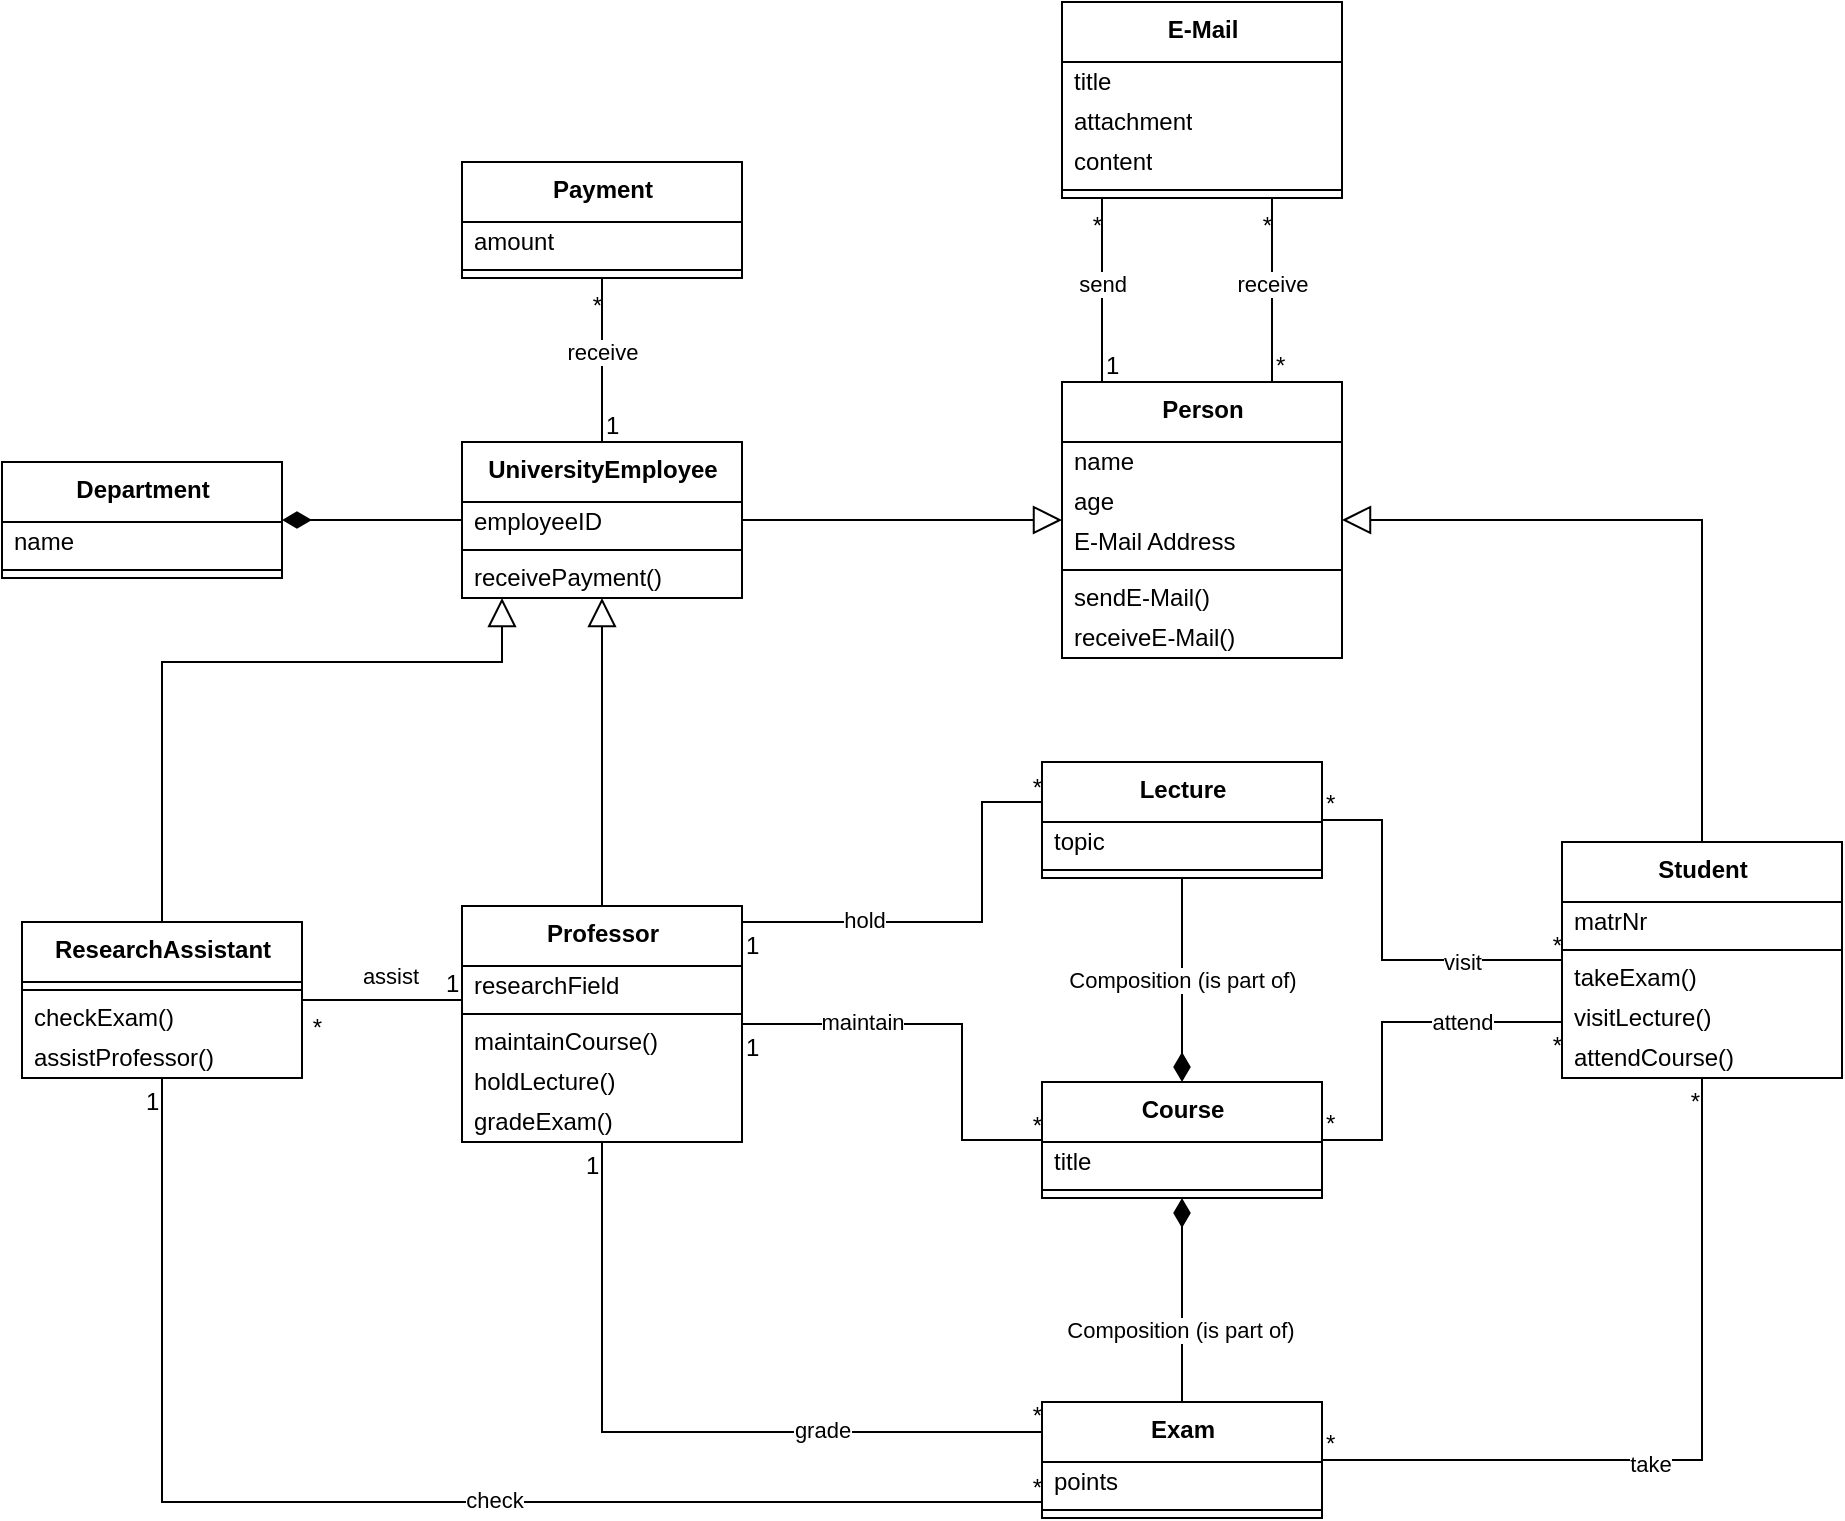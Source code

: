 <mxfile version="16.1.2" type="device"><diagram id="ejycNnF3_yX2dWswNFNc" name="Page-1"><mxGraphModel dx="1849" dy="2074" grid="1" gridSize="10" guides="1" tooltips="1" connect="1" arrows="1" fold="1" page="1" pageScale="1" pageWidth="827" pageHeight="1169" math="0" shadow="0"><root><mxCell id="0"/><mxCell id="1" parent="0"/><mxCell id="5nrAFJ0FWT2hc4hK9uRi-1" value="&lt;b&gt;Professor&lt;/b&gt;" style="swimlane;fontStyle=0;align=center;verticalAlign=top;childLayout=stackLayout;horizontal=1;startSize=30;horizontalStack=0;resizeParent=1;resizeParentMax=0;resizeLast=0;collapsible=0;marginBottom=0;html=1;" parent="1" vertex="1"><mxGeometry x="70" y="402" width="140" height="118" as="geometry"/></mxCell><mxCell id="sVfBJH7sD2IOY3-iXRqZ-21" value="researchField" style="text;html=1;strokeColor=none;fillColor=none;align=left;verticalAlign=middle;spacingLeft=4;spacingRight=4;overflow=hidden;rotatable=0;points=[[0,0.5],[1,0.5]];portConstraint=eastwest;" parent="5nrAFJ0FWT2hc4hK9uRi-1" vertex="1"><mxGeometry y="30" width="140" height="20" as="geometry"/></mxCell><mxCell id="5nrAFJ0FWT2hc4hK9uRi-6" value="" style="line;strokeWidth=1;fillColor=none;align=left;verticalAlign=middle;spacingTop=-1;spacingLeft=3;spacingRight=3;rotatable=0;labelPosition=right;points=[];portConstraint=eastwest;" parent="5nrAFJ0FWT2hc4hK9uRi-1" vertex="1"><mxGeometry y="50" width="140" height="8" as="geometry"/></mxCell><mxCell id="5nrAFJ0FWT2hc4hK9uRi-8" value="maintainCourse()" style="text;html=1;strokeColor=none;fillColor=none;align=left;verticalAlign=middle;spacingLeft=4;spacingRight=4;overflow=hidden;rotatable=0;points=[[0,0.5],[1,0.5]];portConstraint=eastwest;" parent="5nrAFJ0FWT2hc4hK9uRi-1" vertex="1"><mxGeometry y="58" width="140" height="20" as="geometry"/></mxCell><mxCell id="BZmbZU8JBR5yYKg5JN4S-12" value="holdLecture()" style="text;html=1;strokeColor=none;fillColor=none;align=left;verticalAlign=middle;spacingLeft=4;spacingRight=4;overflow=hidden;rotatable=0;points=[[0,0.5],[1,0.5]];portConstraint=eastwest;" parent="5nrAFJ0FWT2hc4hK9uRi-1" vertex="1"><mxGeometry y="78" width="140" height="20" as="geometry"/></mxCell><mxCell id="BZmbZU8JBR5yYKg5JN4S-45" value="gradeExam()" style="text;html=1;strokeColor=none;fillColor=none;align=left;verticalAlign=middle;spacingLeft=4;spacingRight=4;overflow=hidden;rotatable=0;points=[[0,0.5],[1,0.5]];portConstraint=eastwest;" parent="5nrAFJ0FWT2hc4hK9uRi-1" vertex="1"><mxGeometry y="98" width="140" height="20" as="geometry"/></mxCell><mxCell id="5nrAFJ0FWT2hc4hK9uRi-10" value="&lt;b&gt;Student&lt;/b&gt;" style="swimlane;fontStyle=0;align=center;verticalAlign=top;childLayout=stackLayout;horizontal=1;startSize=30;horizontalStack=0;resizeParent=1;resizeParentMax=0;resizeLast=0;collapsible=0;marginBottom=0;html=1;" parent="1" vertex="1"><mxGeometry x="620" y="370" width="140" height="118" as="geometry"/></mxCell><mxCell id="5nrAFJ0FWT2hc4hK9uRi-11" value="matrNr" style="text;html=1;strokeColor=none;fillColor=none;align=left;verticalAlign=middle;spacingLeft=4;spacingRight=4;overflow=hidden;rotatable=0;points=[[0,0.5],[1,0.5]];portConstraint=eastwest;" parent="5nrAFJ0FWT2hc4hK9uRi-10" vertex="1"><mxGeometry y="30" width="140" height="20" as="geometry"/></mxCell><mxCell id="5nrAFJ0FWT2hc4hK9uRi-12" value="" style="line;strokeWidth=1;fillColor=none;align=left;verticalAlign=middle;spacingTop=-1;spacingLeft=3;spacingRight=3;rotatable=0;labelPosition=right;points=[];portConstraint=eastwest;" parent="5nrAFJ0FWT2hc4hK9uRi-10" vertex="1"><mxGeometry y="50" width="140" height="8" as="geometry"/></mxCell><mxCell id="5nrAFJ0FWT2hc4hK9uRi-31" value="takeExam()" style="text;html=1;strokeColor=none;fillColor=none;align=left;verticalAlign=middle;spacingLeft=4;spacingRight=4;overflow=hidden;rotatable=0;points=[[0,0.5],[1,0.5]];portConstraint=eastwest;" parent="5nrAFJ0FWT2hc4hK9uRi-10" vertex="1"><mxGeometry y="58" width="140" height="20" as="geometry"/></mxCell><mxCell id="BZmbZU8JBR5yYKg5JN4S-5" value="visitLecture()" style="text;html=1;strokeColor=none;fillColor=none;align=left;verticalAlign=middle;spacingLeft=4;spacingRight=4;overflow=hidden;rotatable=0;points=[[0,0.5],[1,0.5]];portConstraint=eastwest;" parent="5nrAFJ0FWT2hc4hK9uRi-10" vertex="1"><mxGeometry y="78" width="140" height="20" as="geometry"/></mxCell><mxCell id="BZmbZU8JBR5yYKg5JN4S-6" value="attendCourse()" style="text;html=1;strokeColor=none;fillColor=none;align=left;verticalAlign=middle;spacingLeft=4;spacingRight=4;overflow=hidden;rotatable=0;points=[[0,0.5],[1,0.5]];portConstraint=eastwest;" parent="5nrAFJ0FWT2hc4hK9uRi-10" vertex="1"><mxGeometry y="98" width="140" height="20" as="geometry"/></mxCell><mxCell id="5nrAFJ0FWT2hc4hK9uRi-14" value="&lt;b&gt;Exam&lt;/b&gt;" style="swimlane;fontStyle=0;align=center;verticalAlign=top;childLayout=stackLayout;horizontal=1;startSize=30;horizontalStack=0;resizeParent=1;resizeParentMax=0;resizeLast=0;collapsible=0;marginBottom=0;html=1;" parent="1" vertex="1"><mxGeometry x="360" y="650" width="140" height="58" as="geometry"/></mxCell><mxCell id="5nrAFJ0FWT2hc4hK9uRi-15" value="points" style="text;html=1;strokeColor=none;fillColor=none;align=left;verticalAlign=middle;spacingLeft=4;spacingRight=4;overflow=hidden;rotatable=0;points=[[0,0.5],[1,0.5]];portConstraint=eastwest;" parent="5nrAFJ0FWT2hc4hK9uRi-14" vertex="1"><mxGeometry y="30" width="140" height="20" as="geometry"/></mxCell><mxCell id="5nrAFJ0FWT2hc4hK9uRi-16" value="" style="line;strokeWidth=1;fillColor=none;align=left;verticalAlign=middle;spacingTop=-1;spacingLeft=3;spacingRight=3;rotatable=0;labelPosition=right;points=[];portConstraint=eastwest;" parent="5nrAFJ0FWT2hc4hK9uRi-14" vertex="1"><mxGeometry y="50" width="140" height="8" as="geometry"/></mxCell><mxCell id="BZmbZU8JBR5yYKg5JN4S-16" style="edgeStyle=orthogonalEdgeStyle;rounded=0;orthogonalLoop=1;jettySize=auto;html=1;entryX=0.5;entryY=0;entryDx=0;entryDy=0;endArrow=none;endFill=0;startArrow=diamondThin;startFill=1;startSize=12;" parent="1" source="5nrAFJ0FWT2hc4hK9uRi-18" target="5nrAFJ0FWT2hc4hK9uRi-14" edge="1"><mxGeometry relative="1" as="geometry"/></mxCell><mxCell id="BZmbZU8JBR5yYKg5JN4S-17" value="Composition (is part of)" style="edgeLabel;html=1;align=center;verticalAlign=middle;resizable=0;points=[];" parent="BZmbZU8JBR5yYKg5JN4S-16" vertex="1" connectable="0"><mxGeometry x="0.297" y="-1" relative="1" as="geometry"><mxPoint as="offset"/></mxGeometry></mxCell><mxCell id="BZmbZU8JBR5yYKg5JN4S-19" value="&lt;span style=&quot;color: rgb(0 , 0 , 0) ; font-family: &amp;#34;helvetica&amp;#34; ; font-size: 11px ; font-style: normal ; font-weight: 400 ; letter-spacing: normal ; text-align: center ; text-indent: 0px ; text-transform: none ; word-spacing: 0px ; background-color: rgb(255 , 255 , 255) ; display: inline ; float: none&quot;&gt;Composition (is part of)&lt;/span&gt;" style="edgeStyle=orthogonalEdgeStyle;rounded=0;orthogonalLoop=1;jettySize=auto;html=1;startArrow=diamondThin;startFill=1;endArrow=none;endFill=0;startSize=12;" parent="1" source="5nrAFJ0FWT2hc4hK9uRi-18" target="5nrAFJ0FWT2hc4hK9uRi-46" edge="1"><mxGeometry relative="1" as="geometry"/></mxCell><mxCell id="5nrAFJ0FWT2hc4hK9uRi-18" value="&lt;b&gt;Course&lt;/b&gt;" style="swimlane;fontStyle=0;align=center;verticalAlign=top;childLayout=stackLayout;horizontal=1;startSize=30;horizontalStack=0;resizeParent=1;resizeParentMax=0;resizeLast=0;collapsible=0;marginBottom=0;html=1;" parent="1" vertex="1"><mxGeometry x="360" y="490" width="140" height="58" as="geometry"/></mxCell><mxCell id="5nrAFJ0FWT2hc4hK9uRi-19" value="title" style="text;html=1;strokeColor=none;fillColor=none;align=left;verticalAlign=middle;spacingLeft=4;spacingRight=4;overflow=hidden;rotatable=0;points=[[0,0.5],[1,0.5]];portConstraint=eastwest;" parent="5nrAFJ0FWT2hc4hK9uRi-18" vertex="1"><mxGeometry y="30" width="140" height="20" as="geometry"/></mxCell><mxCell id="5nrAFJ0FWT2hc4hK9uRi-20" value="" style="line;strokeWidth=1;fillColor=none;align=left;verticalAlign=middle;spacingTop=-1;spacingLeft=3;spacingRight=3;rotatable=0;labelPosition=right;points=[];portConstraint=eastwest;" parent="5nrAFJ0FWT2hc4hK9uRi-18" vertex="1"><mxGeometry y="50" width="140" height="8" as="geometry"/></mxCell><mxCell id="5nrAFJ0FWT2hc4hK9uRi-34" style="edgeStyle=orthogonalEdgeStyle;rounded=0;orthogonalLoop=1;jettySize=auto;html=1;endArrow=none;endFill=0;startArrow=block;startFill=0;endSize=6;startSize=12;" parent="1" source="5nrAFJ0FWT2hc4hK9uRi-22" target="5nrAFJ0FWT2hc4hK9uRi-10" edge="1"><mxGeometry relative="1" as="geometry"/></mxCell><mxCell id="5nrAFJ0FWT2hc4hK9uRi-42" style="edgeStyle=orthogonalEdgeStyle;rounded=0;orthogonalLoop=1;jettySize=auto;html=1;startArrow=block;startFill=0;endArrow=none;endFill=0;startSize=12;endSize=6;" parent="1" source="5nrAFJ0FWT2hc4hK9uRi-22" target="5nrAFJ0FWT2hc4hK9uRi-35" edge="1"><mxGeometry relative="1" as="geometry"/></mxCell><mxCell id="5nrAFJ0FWT2hc4hK9uRi-22" value="&lt;b&gt;Person&lt;/b&gt;" style="swimlane;fontStyle=0;align=center;verticalAlign=top;childLayout=stackLayout;horizontal=1;startSize=30;horizontalStack=0;resizeParent=1;resizeParentMax=0;resizeLast=0;collapsible=0;marginBottom=0;html=1;" parent="1" vertex="1"><mxGeometry x="370" y="140" width="140" height="138" as="geometry"/></mxCell><mxCell id="5nrAFJ0FWT2hc4hK9uRi-30" value="name" style="text;html=1;strokeColor=none;fillColor=none;align=left;verticalAlign=middle;spacingLeft=4;spacingRight=4;overflow=hidden;rotatable=0;points=[[0,0.5],[1,0.5]];portConstraint=eastwest;" parent="5nrAFJ0FWT2hc4hK9uRi-22" vertex="1"><mxGeometry y="30" width="140" height="20" as="geometry"/></mxCell><mxCell id="5nrAFJ0FWT2hc4hK9uRi-23" value="age" style="text;html=1;strokeColor=none;fillColor=none;align=left;verticalAlign=middle;spacingLeft=4;spacingRight=4;overflow=hidden;rotatable=0;points=[[0,0.5],[1,0.5]];portConstraint=eastwest;" parent="5nrAFJ0FWT2hc4hK9uRi-22" vertex="1"><mxGeometry y="50" width="140" height="20" as="geometry"/></mxCell><mxCell id="BZmbZU8JBR5yYKg5JN4S-31" value="E-Mail Address" style="text;html=1;strokeColor=none;fillColor=none;align=left;verticalAlign=middle;spacingLeft=4;spacingRight=4;overflow=hidden;rotatable=0;points=[[0,0.5],[1,0.5]];portConstraint=eastwest;" parent="5nrAFJ0FWT2hc4hK9uRi-22" vertex="1"><mxGeometry y="70" width="140" height="20" as="geometry"/></mxCell><mxCell id="5nrAFJ0FWT2hc4hK9uRi-24" value="" style="line;strokeWidth=1;fillColor=none;align=left;verticalAlign=middle;spacingTop=-1;spacingLeft=3;spacingRight=3;rotatable=0;labelPosition=right;points=[];portConstraint=eastwest;" parent="5nrAFJ0FWT2hc4hK9uRi-22" vertex="1"><mxGeometry y="90" width="140" height="8" as="geometry"/></mxCell><mxCell id="BZmbZU8JBR5yYKg5JN4S-30" value="sendE-Mail()" style="text;html=1;strokeColor=none;fillColor=none;align=left;verticalAlign=middle;spacingLeft=4;spacingRight=4;overflow=hidden;rotatable=0;points=[[0,0.5],[1,0.5]];portConstraint=eastwest;" parent="5nrAFJ0FWT2hc4hK9uRi-22" vertex="1"><mxGeometry y="98" width="140" height="20" as="geometry"/></mxCell><mxCell id="5nrAFJ0FWT2hc4hK9uRi-25" value="receiveE-Mail()" style="text;html=1;strokeColor=none;fillColor=none;align=left;verticalAlign=middle;spacingLeft=4;spacingRight=4;overflow=hidden;rotatable=0;points=[[0,0.5],[1,0.5]];portConstraint=eastwest;" parent="5nrAFJ0FWT2hc4hK9uRi-22" vertex="1"><mxGeometry y="118" width="140" height="20" as="geometry"/></mxCell><mxCell id="5nrAFJ0FWT2hc4hK9uRi-26" value="&lt;b&gt;ResearchAssistant&lt;/b&gt;" style="swimlane;fontStyle=0;align=center;verticalAlign=top;childLayout=stackLayout;horizontal=1;startSize=30;horizontalStack=0;resizeParent=1;resizeParentMax=0;resizeLast=0;collapsible=0;marginBottom=0;html=1;" parent="1" vertex="1"><mxGeometry x="-150" y="410" width="140" height="78" as="geometry"/></mxCell><mxCell id="5nrAFJ0FWT2hc4hK9uRi-28" value="" style="line;strokeWidth=1;fillColor=none;align=left;verticalAlign=middle;spacingTop=-1;spacingLeft=3;spacingRight=3;rotatable=0;labelPosition=right;points=[];portConstraint=eastwest;" parent="5nrAFJ0FWT2hc4hK9uRi-26" vertex="1"><mxGeometry y="30" width="140" height="8" as="geometry"/></mxCell><mxCell id="BZmbZU8JBR5yYKg5JN4S-42" value="checkExam()" style="text;html=1;strokeColor=none;fillColor=none;align=left;verticalAlign=middle;spacingLeft=4;spacingRight=4;overflow=hidden;rotatable=0;points=[[0,0.5],[1,0.5]];portConstraint=eastwest;" parent="5nrAFJ0FWT2hc4hK9uRi-26" vertex="1"><mxGeometry y="38" width="140" height="20" as="geometry"/></mxCell><mxCell id="5nrAFJ0FWT2hc4hK9uRi-29" value="assistProfessor()" style="text;html=1;strokeColor=none;fillColor=none;align=left;verticalAlign=middle;spacingLeft=4;spacingRight=4;overflow=hidden;rotatable=0;points=[[0,0.5],[1,0.5]];portConstraint=eastwest;" parent="5nrAFJ0FWT2hc4hK9uRi-26" vertex="1"><mxGeometry y="58" width="140" height="20" as="geometry"/></mxCell><mxCell id="5nrAFJ0FWT2hc4hK9uRi-44" style="edgeStyle=orthogonalEdgeStyle;rounded=0;orthogonalLoop=1;jettySize=auto;html=1;startArrow=block;startFill=0;endArrow=none;endFill=0;startSize=12;endSize=6;entryX=0.5;entryY=0;entryDx=0;entryDy=0;" parent="1" source="5nrAFJ0FWT2hc4hK9uRi-35" target="5nrAFJ0FWT2hc4hK9uRi-1" edge="1"><mxGeometry relative="1" as="geometry"><Array as="points"><mxPoint x="140" y="320"/><mxPoint x="140" y="320"/></Array></mxGeometry></mxCell><mxCell id="5nrAFJ0FWT2hc4hK9uRi-45" style="edgeStyle=orthogonalEdgeStyle;rounded=0;orthogonalLoop=1;jettySize=auto;html=1;entryX=0.5;entryY=0;entryDx=0;entryDy=0;startArrow=block;startFill=0;endArrow=none;endFill=0;startSize=12;endSize=6;" parent="1" source="5nrAFJ0FWT2hc4hK9uRi-35" target="5nrAFJ0FWT2hc4hK9uRi-26" edge="1"><mxGeometry relative="1" as="geometry"><Array as="points"><mxPoint x="90" y="280"/><mxPoint x="-80" y="280"/></Array></mxGeometry></mxCell><mxCell id="5nrAFJ0FWT2hc4hK9uRi-35" value="&lt;b&gt;UniversityEmployee&lt;/b&gt;" style="swimlane;fontStyle=0;align=center;verticalAlign=top;childLayout=stackLayout;horizontal=1;startSize=30;horizontalStack=0;resizeParent=1;resizeParentMax=0;resizeLast=0;collapsible=0;marginBottom=0;html=1;" parent="1" vertex="1"><mxGeometry x="70" y="170" width="140" height="78" as="geometry"/></mxCell><mxCell id="5nrAFJ0FWT2hc4hK9uRi-37" value="employeeID" style="text;html=1;strokeColor=none;fillColor=none;align=left;verticalAlign=middle;spacingLeft=4;spacingRight=4;overflow=hidden;rotatable=0;points=[[0,0.5],[1,0.5]];portConstraint=eastwest;" parent="5nrAFJ0FWT2hc4hK9uRi-35" vertex="1"><mxGeometry y="30" width="140" height="20" as="geometry"/></mxCell><mxCell id="5nrAFJ0FWT2hc4hK9uRi-38" value="" style="line;strokeWidth=1;fillColor=none;align=left;verticalAlign=middle;spacingTop=-1;spacingLeft=3;spacingRight=3;rotatable=0;labelPosition=right;points=[];portConstraint=eastwest;" parent="5nrAFJ0FWT2hc4hK9uRi-35" vertex="1"><mxGeometry y="50" width="140" height="8" as="geometry"/></mxCell><mxCell id="5nrAFJ0FWT2hc4hK9uRi-39" value="receivePayment()" style="text;html=1;strokeColor=none;fillColor=none;align=left;verticalAlign=middle;spacingLeft=4;spacingRight=4;overflow=hidden;rotatable=0;points=[[0,0.5],[1,0.5]];portConstraint=eastwest;" parent="5nrAFJ0FWT2hc4hK9uRi-35" vertex="1"><mxGeometry y="58" width="140" height="20" as="geometry"/></mxCell><mxCell id="5nrAFJ0FWT2hc4hK9uRi-46" value="&lt;b&gt;Lecture&lt;/b&gt;" style="swimlane;fontStyle=0;align=center;verticalAlign=top;childLayout=stackLayout;horizontal=1;startSize=30;horizontalStack=0;resizeParent=1;resizeParentMax=0;resizeLast=0;collapsible=0;marginBottom=0;html=1;" parent="1" vertex="1"><mxGeometry x="360" y="330" width="140" height="58" as="geometry"/></mxCell><mxCell id="5nrAFJ0FWT2hc4hK9uRi-47" value="topic" style="text;html=1;strokeColor=none;fillColor=none;align=left;verticalAlign=middle;spacingLeft=4;spacingRight=4;overflow=hidden;rotatable=0;points=[[0,0.5],[1,0.5]];portConstraint=eastwest;" parent="5nrAFJ0FWT2hc4hK9uRi-46" vertex="1"><mxGeometry y="30" width="140" height="20" as="geometry"/></mxCell><mxCell id="5nrAFJ0FWT2hc4hK9uRi-48" value="" style="line;strokeWidth=1;fillColor=none;align=left;verticalAlign=middle;spacingTop=-1;spacingLeft=3;spacingRight=3;rotatable=0;labelPosition=right;points=[];portConstraint=eastwest;" parent="5nrAFJ0FWT2hc4hK9uRi-46" vertex="1"><mxGeometry y="50" width="140" height="8" as="geometry"/></mxCell><mxCell id="5nrAFJ0FWT2hc4hK9uRi-50" value="&lt;b&gt;Payment&lt;/b&gt;" style="swimlane;fontStyle=0;align=center;verticalAlign=top;childLayout=stackLayout;horizontal=1;startSize=30;horizontalStack=0;resizeParent=1;resizeParentMax=0;resizeLast=0;collapsible=0;marginBottom=0;html=1;" parent="1" vertex="1"><mxGeometry x="70" y="30" width="140" height="58" as="geometry"/></mxCell><mxCell id="5nrAFJ0FWT2hc4hK9uRi-51" value="amount" style="text;html=1;strokeColor=none;fillColor=none;align=left;verticalAlign=middle;spacingLeft=4;spacingRight=4;overflow=hidden;rotatable=0;points=[[0,0.5],[1,0.5]];portConstraint=eastwest;" parent="5nrAFJ0FWT2hc4hK9uRi-50" vertex="1"><mxGeometry y="30" width="140" height="20" as="geometry"/></mxCell><mxCell id="5nrAFJ0FWT2hc4hK9uRi-52" value="" style="line;strokeWidth=1;fillColor=none;align=left;verticalAlign=middle;spacingTop=-1;spacingLeft=3;spacingRight=3;rotatable=0;labelPosition=right;points=[];portConstraint=eastwest;" parent="5nrAFJ0FWT2hc4hK9uRi-50" vertex="1"><mxGeometry y="50" width="140" height="8" as="geometry"/></mxCell><mxCell id="BZmbZU8JBR5yYKg5JN4S-24" value="&lt;b&gt;E-Mail&lt;/b&gt;" style="swimlane;fontStyle=0;align=center;verticalAlign=top;childLayout=stackLayout;horizontal=1;startSize=30;horizontalStack=0;resizeParent=1;resizeParentMax=0;resizeLast=0;collapsible=0;marginBottom=0;html=1;" parent="1" vertex="1"><mxGeometry x="370" y="-50" width="140" height="98" as="geometry"/></mxCell><mxCell id="BZmbZU8JBR5yYKg5JN4S-28" value="title" style="text;html=1;strokeColor=none;fillColor=none;align=left;verticalAlign=middle;spacingLeft=4;spacingRight=4;overflow=hidden;rotatable=0;points=[[0,0.5],[1,0.5]];portConstraint=eastwest;" parent="BZmbZU8JBR5yYKg5JN4S-24" vertex="1"><mxGeometry y="30" width="140" height="20" as="geometry"/></mxCell><mxCell id="BZmbZU8JBR5yYKg5JN4S-29" value="attachment" style="text;html=1;strokeColor=none;fillColor=none;align=left;verticalAlign=middle;spacingLeft=4;spacingRight=4;overflow=hidden;rotatable=0;points=[[0,0.5],[1,0.5]];portConstraint=eastwest;" parent="BZmbZU8JBR5yYKg5JN4S-24" vertex="1"><mxGeometry y="50" width="140" height="20" as="geometry"/></mxCell><mxCell id="BZmbZU8JBR5yYKg5JN4S-25" value="content" style="text;html=1;strokeColor=none;fillColor=none;align=left;verticalAlign=middle;spacingLeft=4;spacingRight=4;overflow=hidden;rotatable=0;points=[[0,0.5],[1,0.5]];portConstraint=eastwest;" parent="BZmbZU8JBR5yYKg5JN4S-24" vertex="1"><mxGeometry y="70" width="140" height="20" as="geometry"/></mxCell><mxCell id="BZmbZU8JBR5yYKg5JN4S-26" value="" style="line;strokeWidth=1;fillColor=none;align=left;verticalAlign=middle;spacingTop=-1;spacingLeft=3;spacingRight=3;rotatable=0;labelPosition=right;points=[];portConstraint=eastwest;" parent="BZmbZU8JBR5yYKg5JN4S-24" vertex="1"><mxGeometry y="90" width="140" height="8" as="geometry"/></mxCell><mxCell id="BZmbZU8JBR5yYKg5JN4S-40" style="edgeStyle=orthogonalEdgeStyle;rounded=0;orthogonalLoop=1;jettySize=auto;html=1;startArrow=diamondThin;startFill=1;endArrow=none;endFill=0;startSize=12;" parent="1" source="BZmbZU8JBR5yYKg5JN4S-36" target="5nrAFJ0FWT2hc4hK9uRi-35" edge="1"><mxGeometry relative="1" as="geometry"/></mxCell><mxCell id="BZmbZU8JBR5yYKg5JN4S-36" value="&lt;b&gt;Department&lt;/b&gt;" style="swimlane;fontStyle=0;align=center;verticalAlign=top;childLayout=stackLayout;horizontal=1;startSize=30;horizontalStack=0;resizeParent=1;resizeParentMax=0;resizeLast=0;collapsible=0;marginBottom=0;html=1;" parent="1" vertex="1"><mxGeometry x="-160" y="180" width="140" height="58" as="geometry"/></mxCell><mxCell id="BZmbZU8JBR5yYKg5JN4S-37" value="name" style="text;html=1;strokeColor=none;fillColor=none;align=left;verticalAlign=middle;spacingLeft=4;spacingRight=4;overflow=hidden;rotatable=0;points=[[0,0.5],[1,0.5]];portConstraint=eastwest;" parent="BZmbZU8JBR5yYKg5JN4S-36" vertex="1"><mxGeometry y="30" width="140" height="20" as="geometry"/></mxCell><mxCell id="BZmbZU8JBR5yYKg5JN4S-38" value="" style="line;strokeWidth=1;fillColor=none;align=left;verticalAlign=middle;spacingTop=-1;spacingLeft=3;spacingRight=3;rotatable=0;labelPosition=right;points=[];portConstraint=eastwest;" parent="BZmbZU8JBR5yYKg5JN4S-36" vertex="1"><mxGeometry y="50" width="140" height="8" as="geometry"/></mxCell><mxCell id="sVfBJH7sD2IOY3-iXRqZ-1" value="" style="endArrow=none;html=1;rounded=0;edgeStyle=orthogonalEdgeStyle;" parent="1" source="5nrAFJ0FWT2hc4hK9uRi-14" target="5nrAFJ0FWT2hc4hK9uRi-10" edge="1"><mxGeometry relative="1" as="geometry"><mxPoint x="760" y="700" as="sourcePoint"/><mxPoint x="920" y="700" as="targetPoint"/></mxGeometry></mxCell><mxCell id="sVfBJH7sD2IOY3-iXRqZ-2" value="*" style="resizable=0;html=1;align=left;verticalAlign=bottom;" parent="sVfBJH7sD2IOY3-iXRqZ-1" connectable="0" vertex="1"><mxGeometry x="-1" relative="1" as="geometry"/></mxCell><mxCell id="sVfBJH7sD2IOY3-iXRqZ-3" value="*" style="resizable=0;html=1;align=right;verticalAlign=bottom;" parent="sVfBJH7sD2IOY3-iXRqZ-1" connectable="0" vertex="1"><mxGeometry x="1" relative="1" as="geometry"><mxPoint x="-1" y="20" as="offset"/></mxGeometry></mxCell><mxCell id="sVfBJH7sD2IOY3-iXRqZ-4" value="take" style="edgeLabel;html=1;align=center;verticalAlign=middle;resizable=0;points=[];" parent="sVfBJH7sD2IOY3-iXRqZ-1" vertex="1" connectable="0"><mxGeometry x="-0.138" y="-2" relative="1" as="geometry"><mxPoint as="offset"/></mxGeometry></mxCell><mxCell id="sVfBJH7sD2IOY3-iXRqZ-5" value="" style="endArrow=none;html=1;rounded=0;edgeStyle=orthogonalEdgeStyle;" parent="1" source="5nrAFJ0FWT2hc4hK9uRi-46" target="5nrAFJ0FWT2hc4hK9uRi-10" edge="1"><mxGeometry relative="1" as="geometry"><mxPoint x="800" y="700" as="sourcePoint"/><mxPoint x="700.029" y="498" as="targetPoint"/><Array as="points"><mxPoint x="530" y="359"/><mxPoint x="530" y="429"/></Array></mxGeometry></mxCell><mxCell id="sVfBJH7sD2IOY3-iXRqZ-6" value="*" style="resizable=0;html=1;align=left;verticalAlign=bottom;" parent="sVfBJH7sD2IOY3-iXRqZ-5" connectable="0" vertex="1"><mxGeometry x="-1" relative="1" as="geometry"/></mxCell><mxCell id="sVfBJH7sD2IOY3-iXRqZ-7" value="*" style="resizable=0;html=1;align=right;verticalAlign=bottom;" parent="sVfBJH7sD2IOY3-iXRqZ-5" connectable="0" vertex="1"><mxGeometry x="1" relative="1" as="geometry"><mxPoint y="1" as="offset"/></mxGeometry></mxCell><mxCell id="sVfBJH7sD2IOY3-iXRqZ-8" value="visit" style="edgeLabel;html=1;align=center;verticalAlign=middle;resizable=0;points=[];" parent="sVfBJH7sD2IOY3-iXRqZ-5" vertex="1" connectable="0"><mxGeometry x="-0.138" y="-2" relative="1" as="geometry"><mxPoint x="42" y="19" as="offset"/></mxGeometry></mxCell><mxCell id="sVfBJH7sD2IOY3-iXRqZ-9" value="" style="endArrow=none;html=1;rounded=0;edgeStyle=orthogonalEdgeStyle;" parent="1" source="5nrAFJ0FWT2hc4hK9uRi-18" target="5nrAFJ0FWT2hc4hK9uRi-10" edge="1"><mxGeometry relative="1" as="geometry"><mxPoint x="510" y="369" as="sourcePoint"/><mxPoint x="630" y="439" as="targetPoint"/><Array as="points"><mxPoint x="530" y="519"/><mxPoint x="530" y="460"/></Array></mxGeometry></mxCell><mxCell id="sVfBJH7sD2IOY3-iXRqZ-10" value="*" style="resizable=0;html=1;align=left;verticalAlign=bottom;" parent="sVfBJH7sD2IOY3-iXRqZ-9" connectable="0" vertex="1"><mxGeometry x="-1" relative="1" as="geometry"/></mxCell><mxCell id="sVfBJH7sD2IOY3-iXRqZ-11" value="*" style="resizable=0;html=1;align=right;verticalAlign=bottom;" parent="sVfBJH7sD2IOY3-iXRqZ-9" connectable="0" vertex="1"><mxGeometry x="1" relative="1" as="geometry"><mxPoint y="20" as="offset"/></mxGeometry></mxCell><mxCell id="sVfBJH7sD2IOY3-iXRqZ-12" value="attend" style="edgeLabel;html=1;align=center;verticalAlign=middle;resizable=0;points=[];" parent="sVfBJH7sD2IOY3-iXRqZ-9" vertex="1" connectable="0"><mxGeometry x="-0.138" y="-2" relative="1" as="geometry"><mxPoint x="38" y="-12" as="offset"/></mxGeometry></mxCell><mxCell id="sVfBJH7sD2IOY3-iXRqZ-13" value="" style="endArrow=none;html=1;rounded=0;edgeStyle=orthogonalEdgeStyle;" parent="1" source="5nrAFJ0FWT2hc4hK9uRi-22" target="BZmbZU8JBR5yYKg5JN4S-24" edge="1"><mxGeometry relative="1" as="geometry"><mxPoint x="620" y="10" as="sourcePoint"/><mxPoint x="740" y="80" as="targetPoint"/><Array as="points"><mxPoint x="390" y="110"/><mxPoint x="390" y="110"/></Array></mxGeometry></mxCell><mxCell id="sVfBJH7sD2IOY3-iXRqZ-14" value="1" style="resizable=0;html=1;align=left;verticalAlign=bottom;" parent="sVfBJH7sD2IOY3-iXRqZ-13" connectable="0" vertex="1"><mxGeometry x="-1" relative="1" as="geometry"/></mxCell><mxCell id="sVfBJH7sD2IOY3-iXRqZ-15" value="*" style="resizable=0;html=1;align=right;verticalAlign=bottom;" parent="sVfBJH7sD2IOY3-iXRqZ-13" connectable="0" vertex="1"><mxGeometry x="1" relative="1" as="geometry"><mxPoint y="22" as="offset"/></mxGeometry></mxCell><mxCell id="sVfBJH7sD2IOY3-iXRqZ-16" value="send" style="edgeLabel;html=1;align=center;verticalAlign=middle;resizable=0;points=[];" parent="sVfBJH7sD2IOY3-iXRqZ-13" vertex="1" connectable="0"><mxGeometry x="-0.138" y="-2" relative="1" as="geometry"><mxPoint x="-2" y="-10" as="offset"/></mxGeometry></mxCell><mxCell id="sVfBJH7sD2IOY3-iXRqZ-17" value="" style="endArrow=none;html=1;rounded=0;edgeStyle=orthogonalEdgeStyle;exitX=0.75;exitY=0;exitDx=0;exitDy=0;" parent="1" source="5nrAFJ0FWT2hc4hK9uRi-22" target="BZmbZU8JBR5yYKg5JN4S-24" edge="1"><mxGeometry relative="1" as="geometry"><mxPoint x="400.0" y="150" as="sourcePoint"/><mxPoint x="400.0" y="58" as="targetPoint"/><Array as="points"><mxPoint x="475" y="70"/><mxPoint x="475" y="70"/></Array></mxGeometry></mxCell><mxCell id="sVfBJH7sD2IOY3-iXRqZ-18" value="*" style="resizable=0;html=1;align=left;verticalAlign=bottom;" parent="sVfBJH7sD2IOY3-iXRqZ-17" connectable="0" vertex="1"><mxGeometry x="-1" relative="1" as="geometry"/></mxCell><mxCell id="sVfBJH7sD2IOY3-iXRqZ-19" value="*" style="resizable=0;html=1;align=right;verticalAlign=bottom;" parent="sVfBJH7sD2IOY3-iXRqZ-17" connectable="0" vertex="1"><mxGeometry x="1" relative="1" as="geometry"><mxPoint y="22" as="offset"/></mxGeometry></mxCell><mxCell id="sVfBJH7sD2IOY3-iXRqZ-20" value="receive" style="edgeLabel;html=1;align=center;verticalAlign=middle;resizable=0;points=[];" parent="sVfBJH7sD2IOY3-iXRqZ-17" vertex="1" connectable="0"><mxGeometry x="-0.138" y="-2" relative="1" as="geometry"><mxPoint x="-2" y="-10" as="offset"/></mxGeometry></mxCell><mxCell id="sVfBJH7sD2IOY3-iXRqZ-22" value="" style="endArrow=none;html=1;rounded=0;edgeStyle=orthogonalEdgeStyle;" parent="1" source="5nrAFJ0FWT2hc4hK9uRi-35" target="5nrAFJ0FWT2hc4hK9uRi-50" edge="1"><mxGeometry relative="1" as="geometry"><mxPoint x="400" y="150" as="sourcePoint"/><mxPoint x="400" y="58" as="targetPoint"/><Array as="points"><mxPoint x="140" y="150"/><mxPoint x="140" y="150"/></Array></mxGeometry></mxCell><mxCell id="sVfBJH7sD2IOY3-iXRqZ-23" value="1" style="resizable=0;html=1;align=left;verticalAlign=bottom;" parent="sVfBJH7sD2IOY3-iXRqZ-22" connectable="0" vertex="1"><mxGeometry x="-1" relative="1" as="geometry"/></mxCell><mxCell id="sVfBJH7sD2IOY3-iXRqZ-24" value="*" style="resizable=0;html=1;align=right;verticalAlign=bottom;" parent="sVfBJH7sD2IOY3-iXRqZ-22" connectable="0" vertex="1"><mxGeometry x="1" relative="1" as="geometry"><mxPoint y="22" as="offset"/></mxGeometry></mxCell><mxCell id="sVfBJH7sD2IOY3-iXRqZ-25" value="receive" style="edgeLabel;html=1;align=center;verticalAlign=middle;resizable=0;points=[];" parent="sVfBJH7sD2IOY3-iXRqZ-22" vertex="1" connectable="0"><mxGeometry x="-0.138" y="-2" relative="1" as="geometry"><mxPoint x="-2" y="-10" as="offset"/></mxGeometry></mxCell><mxCell id="sVfBJH7sD2IOY3-iXRqZ-26" value="" style="endArrow=none;html=1;rounded=0;edgeStyle=orthogonalEdgeStyle;" parent="1" source="5nrAFJ0FWT2hc4hK9uRi-1" target="5nrAFJ0FWT2hc4hK9uRi-26" edge="1"><mxGeometry relative="1" as="geometry"><mxPoint x="29.999" y="382" as="sourcePoint"/><mxPoint x="29.999" y="300" as="targetPoint"/><Array as="points"><mxPoint x="50" y="449"/><mxPoint x="50" y="449"/></Array></mxGeometry></mxCell><mxCell id="sVfBJH7sD2IOY3-iXRqZ-27" value="1" style="resizable=0;html=1;align=left;verticalAlign=bottom;" parent="sVfBJH7sD2IOY3-iXRqZ-26" connectable="0" vertex="1"><mxGeometry x="-1" relative="1" as="geometry"><mxPoint x="-10" as="offset"/></mxGeometry></mxCell><mxCell id="sVfBJH7sD2IOY3-iXRqZ-28" value="*" style="resizable=0;html=1;align=right;verticalAlign=bottom;" parent="sVfBJH7sD2IOY3-iXRqZ-26" connectable="0" vertex="1"><mxGeometry x="1" relative="1" as="geometry"><mxPoint x="10" y="22" as="offset"/></mxGeometry></mxCell><mxCell id="sVfBJH7sD2IOY3-iXRqZ-29" value="assist" style="edgeLabel;html=1;align=center;verticalAlign=middle;resizable=0;points=[];" parent="sVfBJH7sD2IOY3-iXRqZ-26" vertex="1" connectable="0"><mxGeometry x="-0.138" y="-2" relative="1" as="geometry"><mxPoint x="-2" y="-10" as="offset"/></mxGeometry></mxCell><mxCell id="sVfBJH7sD2IOY3-iXRqZ-31" value="" style="endArrow=none;html=1;rounded=0;edgeStyle=orthogonalEdgeStyle;entryX=0;entryY=0.25;entryDx=0;entryDy=0;" parent="1" source="5nrAFJ0FWT2hc4hK9uRi-1" target="5nrAFJ0FWT2hc4hK9uRi-14" edge="1"><mxGeometry relative="1" as="geometry"><mxPoint x="50" y="530" as="sourcePoint"/><mxPoint x="20" y="661" as="targetPoint"/><Array as="points"><mxPoint x="140" y="665"/><mxPoint x="360" y="665"/></Array></mxGeometry></mxCell><mxCell id="sVfBJH7sD2IOY3-iXRqZ-32" value="1" style="resizable=0;html=1;align=left;verticalAlign=bottom;" parent="sVfBJH7sD2IOY3-iXRqZ-31" connectable="0" vertex="1"><mxGeometry x="-1" relative="1" as="geometry"><mxPoint x="-10" y="20" as="offset"/></mxGeometry></mxCell><mxCell id="sVfBJH7sD2IOY3-iXRqZ-33" value="*" style="resizable=0;html=1;align=right;verticalAlign=bottom;" parent="sVfBJH7sD2IOY3-iXRqZ-31" connectable="0" vertex="1"><mxGeometry x="1" relative="1" as="geometry"><mxPoint y="1" as="offset"/></mxGeometry></mxCell><mxCell id="sVfBJH7sD2IOY3-iXRqZ-34" value="grade" style="edgeLabel;html=1;align=center;verticalAlign=middle;resizable=0;points=[];" parent="sVfBJH7sD2IOY3-iXRqZ-31" vertex="1" connectable="0"><mxGeometry x="-0.138" y="-2" relative="1" as="geometry"><mxPoint x="97" y="-3" as="offset"/></mxGeometry></mxCell><mxCell id="sVfBJH7sD2IOY3-iXRqZ-35" value="" style="endArrow=none;html=1;rounded=0;edgeStyle=orthogonalEdgeStyle;" parent="1" source="5nrAFJ0FWT2hc4hK9uRi-26" target="5nrAFJ0FWT2hc4hK9uRi-14" edge="1"><mxGeometry relative="1" as="geometry"><mxPoint x="150.029" y="530" as="sourcePoint"/><mxPoint x="370" y="674.5" as="targetPoint"/><Array as="points"><mxPoint x="-80" y="700"/></Array></mxGeometry></mxCell><mxCell id="sVfBJH7sD2IOY3-iXRqZ-36" value="1" style="resizable=0;html=1;align=left;verticalAlign=bottom;" parent="sVfBJH7sD2IOY3-iXRqZ-35" connectable="0" vertex="1"><mxGeometry x="-1" relative="1" as="geometry"><mxPoint x="-10" y="20" as="offset"/></mxGeometry></mxCell><mxCell id="sVfBJH7sD2IOY3-iXRqZ-37" value="*" style="resizable=0;html=1;align=right;verticalAlign=bottom;" parent="sVfBJH7sD2IOY3-iXRqZ-35" connectable="0" vertex="1"><mxGeometry x="1" relative="1" as="geometry"><mxPoint y="1" as="offset"/></mxGeometry></mxCell><mxCell id="sVfBJH7sD2IOY3-iXRqZ-38" value="check" style="edgeLabel;html=1;align=center;verticalAlign=middle;resizable=0;points=[];" parent="sVfBJH7sD2IOY3-iXRqZ-35" vertex="1" connectable="0"><mxGeometry x="-0.138" y="-2" relative="1" as="geometry"><mxPoint x="97" y="-3" as="offset"/></mxGeometry></mxCell><mxCell id="sVfBJH7sD2IOY3-iXRqZ-39" value="" style="endArrow=none;html=1;rounded=0;edgeStyle=orthogonalEdgeStyle;" parent="1" source="5nrAFJ0FWT2hc4hK9uRi-1" target="5nrAFJ0FWT2hc4hK9uRi-18" edge="1"><mxGeometry relative="1" as="geometry"><mxPoint x="150.029" y="530" as="sourcePoint"/><mxPoint x="370" y="674.5" as="targetPoint"/><Array as="points"><mxPoint x="320" y="461"/><mxPoint x="320" y="519"/></Array></mxGeometry></mxCell><mxCell id="sVfBJH7sD2IOY3-iXRqZ-40" value="1" style="resizable=0;html=1;align=left;verticalAlign=bottom;" parent="sVfBJH7sD2IOY3-iXRqZ-39" connectable="0" vertex="1"><mxGeometry x="-1" relative="1" as="geometry"><mxPoint y="20" as="offset"/></mxGeometry></mxCell><mxCell id="sVfBJH7sD2IOY3-iXRqZ-41" value="*" style="resizable=0;html=1;align=right;verticalAlign=bottom;" parent="sVfBJH7sD2IOY3-iXRqZ-39" connectable="0" vertex="1"><mxGeometry x="1" relative="1" as="geometry"><mxPoint y="1" as="offset"/></mxGeometry></mxCell><mxCell id="sVfBJH7sD2IOY3-iXRqZ-42" value="maintain" style="edgeLabel;html=1;align=center;verticalAlign=middle;resizable=0;points=[];" parent="sVfBJH7sD2IOY3-iXRqZ-39" vertex="1" connectable="0"><mxGeometry x="-0.138" y="-2" relative="1" as="geometry"><mxPoint x="-30" y="-3" as="offset"/></mxGeometry></mxCell><mxCell id="sVfBJH7sD2IOY3-iXRqZ-43" value="" style="endArrow=none;html=1;rounded=0;edgeStyle=orthogonalEdgeStyle;" parent="1" source="5nrAFJ0FWT2hc4hK9uRi-1" target="5nrAFJ0FWT2hc4hK9uRi-46" edge="1"><mxGeometry relative="1" as="geometry"><mxPoint x="220" y="471.014" as="sourcePoint"/><mxPoint x="370" y="529.014" as="targetPoint"/><Array as="points"><mxPoint x="330" y="410"/><mxPoint x="330" y="350"/></Array></mxGeometry></mxCell><mxCell id="sVfBJH7sD2IOY3-iXRqZ-44" value="1" style="resizable=0;html=1;align=left;verticalAlign=bottom;" parent="sVfBJH7sD2IOY3-iXRqZ-43" connectable="0" vertex="1"><mxGeometry x="-1" relative="1" as="geometry"><mxPoint y="20" as="offset"/></mxGeometry></mxCell><mxCell id="sVfBJH7sD2IOY3-iXRqZ-45" value="*" style="resizable=0;html=1;align=right;verticalAlign=bottom;" parent="sVfBJH7sD2IOY3-iXRqZ-43" connectable="0" vertex="1"><mxGeometry x="1" relative="1" as="geometry"><mxPoint y="1" as="offset"/></mxGeometry></mxCell><mxCell id="sVfBJH7sD2IOY3-iXRqZ-46" value="hold" style="edgeLabel;html=1;align=center;verticalAlign=middle;resizable=0;points=[];" parent="sVfBJH7sD2IOY3-iXRqZ-43" vertex="1" connectable="0"><mxGeometry x="-0.138" y="-2" relative="1" as="geometry"><mxPoint x="-30" y="-3" as="offset"/></mxGeometry></mxCell></root></mxGraphModel></diagram></mxfile>